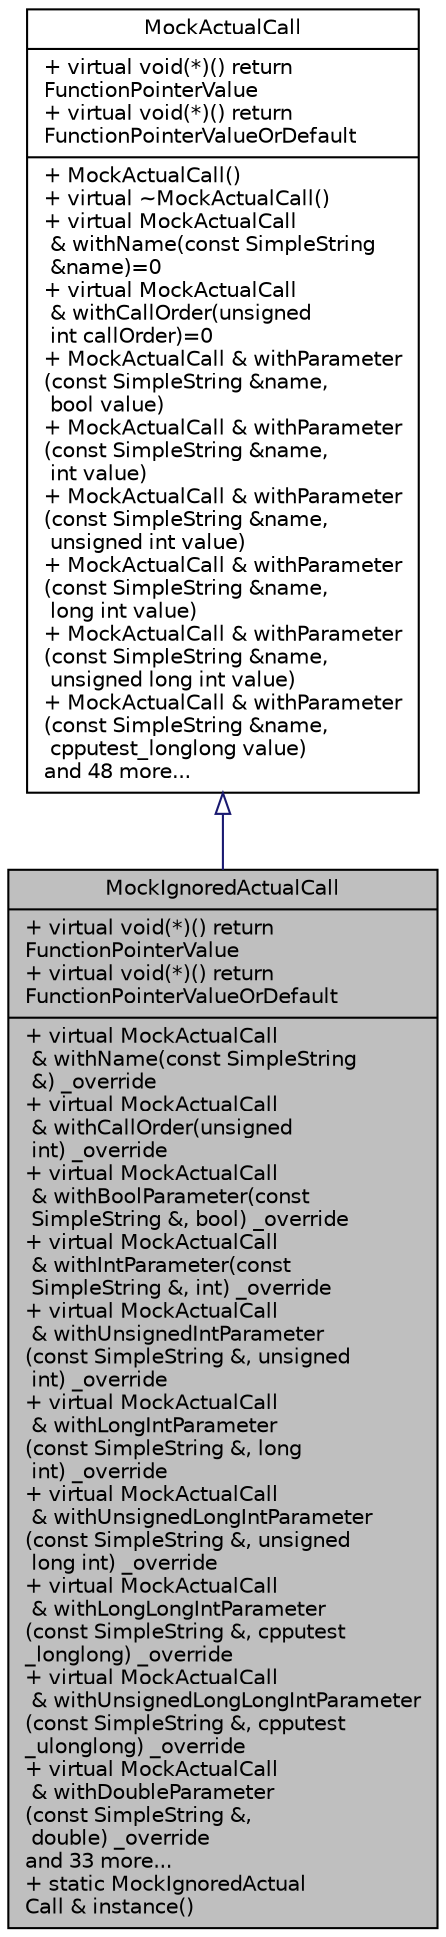 digraph "MockIgnoredActualCall"
{
 // LATEX_PDF_SIZE
  edge [fontname="Helvetica",fontsize="10",labelfontname="Helvetica",labelfontsize="10"];
  node [fontname="Helvetica",fontsize="10",shape=record];
  Node1 [label="{MockIgnoredActualCall\n|+ virtual void(*)() return\lFunctionPointerValue\l+ virtual void(*)() return\lFunctionPointerValueOrDefault\l|+ virtual MockActualCall\l & withName(const SimpleString\l &) _override\l+ virtual MockActualCall\l & withCallOrder(unsigned\l int) _override\l+ virtual MockActualCall\l & withBoolParameter(const\l SimpleString &, bool) _override\l+ virtual MockActualCall\l & withIntParameter(const\l SimpleString &, int) _override\l+ virtual MockActualCall\l & withUnsignedIntParameter\l(const SimpleString &, unsigned\l int) _override\l+ virtual MockActualCall\l & withLongIntParameter\l(const SimpleString &, long\l int) _override\l+ virtual MockActualCall\l & withUnsignedLongIntParameter\l(const SimpleString &, unsigned\l long int) _override\l+ virtual MockActualCall\l & withLongLongIntParameter\l(const SimpleString &, cpputest\l_longlong) _override\l+ virtual MockActualCall\l & withUnsignedLongLongIntParameter\l(const SimpleString &, cpputest\l_ulonglong) _override\l+ virtual MockActualCall\l & withDoubleParameter\l(const SimpleString &,\l double) _override\land 33 more...\l+ static MockIgnoredActual\lCall & instance()\l}",height=0.2,width=0.4,color="black", fillcolor="grey75", style="filled", fontcolor="black",tooltip=" "];
  Node2 -> Node1 [dir="back",color="midnightblue",fontsize="10",style="solid",arrowtail="onormal",fontname="Helvetica"];
  Node2 [label="{MockActualCall\n|+ virtual void(*)() return\lFunctionPointerValue\l+ virtual void(*)() return\lFunctionPointerValueOrDefault\l|+  MockActualCall()\l+ virtual ~MockActualCall()\l+ virtual MockActualCall\l & withName(const SimpleString\l &name)=0\l+ virtual MockActualCall\l & withCallOrder(unsigned\l int callOrder)=0\l+ MockActualCall & withParameter\l(const SimpleString &name,\l bool value)\l+ MockActualCall & withParameter\l(const SimpleString &name,\l int value)\l+ MockActualCall & withParameter\l(const SimpleString &name,\l unsigned int value)\l+ MockActualCall & withParameter\l(const SimpleString &name,\l long int value)\l+ MockActualCall & withParameter\l(const SimpleString &name,\l unsigned long int value)\l+ MockActualCall & withParameter\l(const SimpleString &name,\l cpputest_longlong value)\land 48 more...\l}",height=0.2,width=0.4,color="black", fillcolor="white", style="filled",URL="$classMockActualCall.html",tooltip=" "];
}
